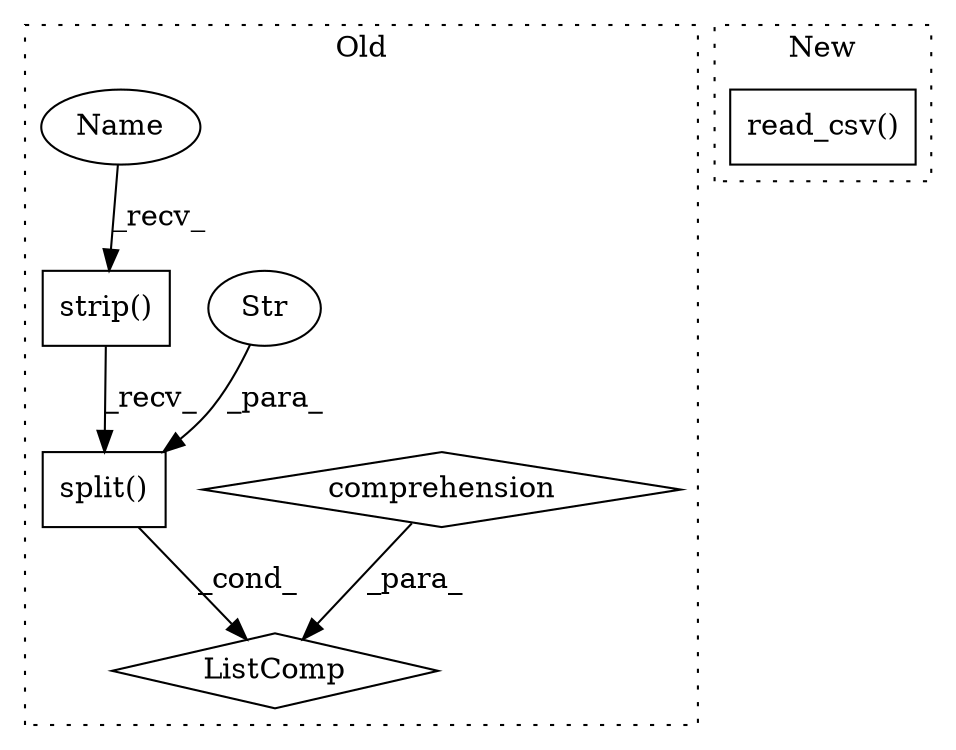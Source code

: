 digraph G {
subgraph cluster0 {
1 [label="strip()" a="75" s="2706" l="12" shape="box"];
3 [label="split()" a="75" s="2706,2728" l="19,1" shape="box"];
4 [label="Str" a="66" s="2725" l="3" shape="ellipse"];
5 [label="comprehension" a="45" s="2730" l="3" shape="diamond"];
6 [label="ListComp" a="106" s="2705" l="47" shape="diamond"];
7 [label="Name" a="87" s="2706" l="4" shape="ellipse"];
label = "Old";
style="dotted";
}
subgraph cluster1 {
2 [label="read_csv()" a="75" s="2597,2619" l="12,1" shape="box"];
label = "New";
style="dotted";
}
1 -> 3 [label="_recv_"];
3 -> 6 [label="_cond_"];
4 -> 3 [label="_para_"];
5 -> 6 [label="_para_"];
7 -> 1 [label="_recv_"];
}